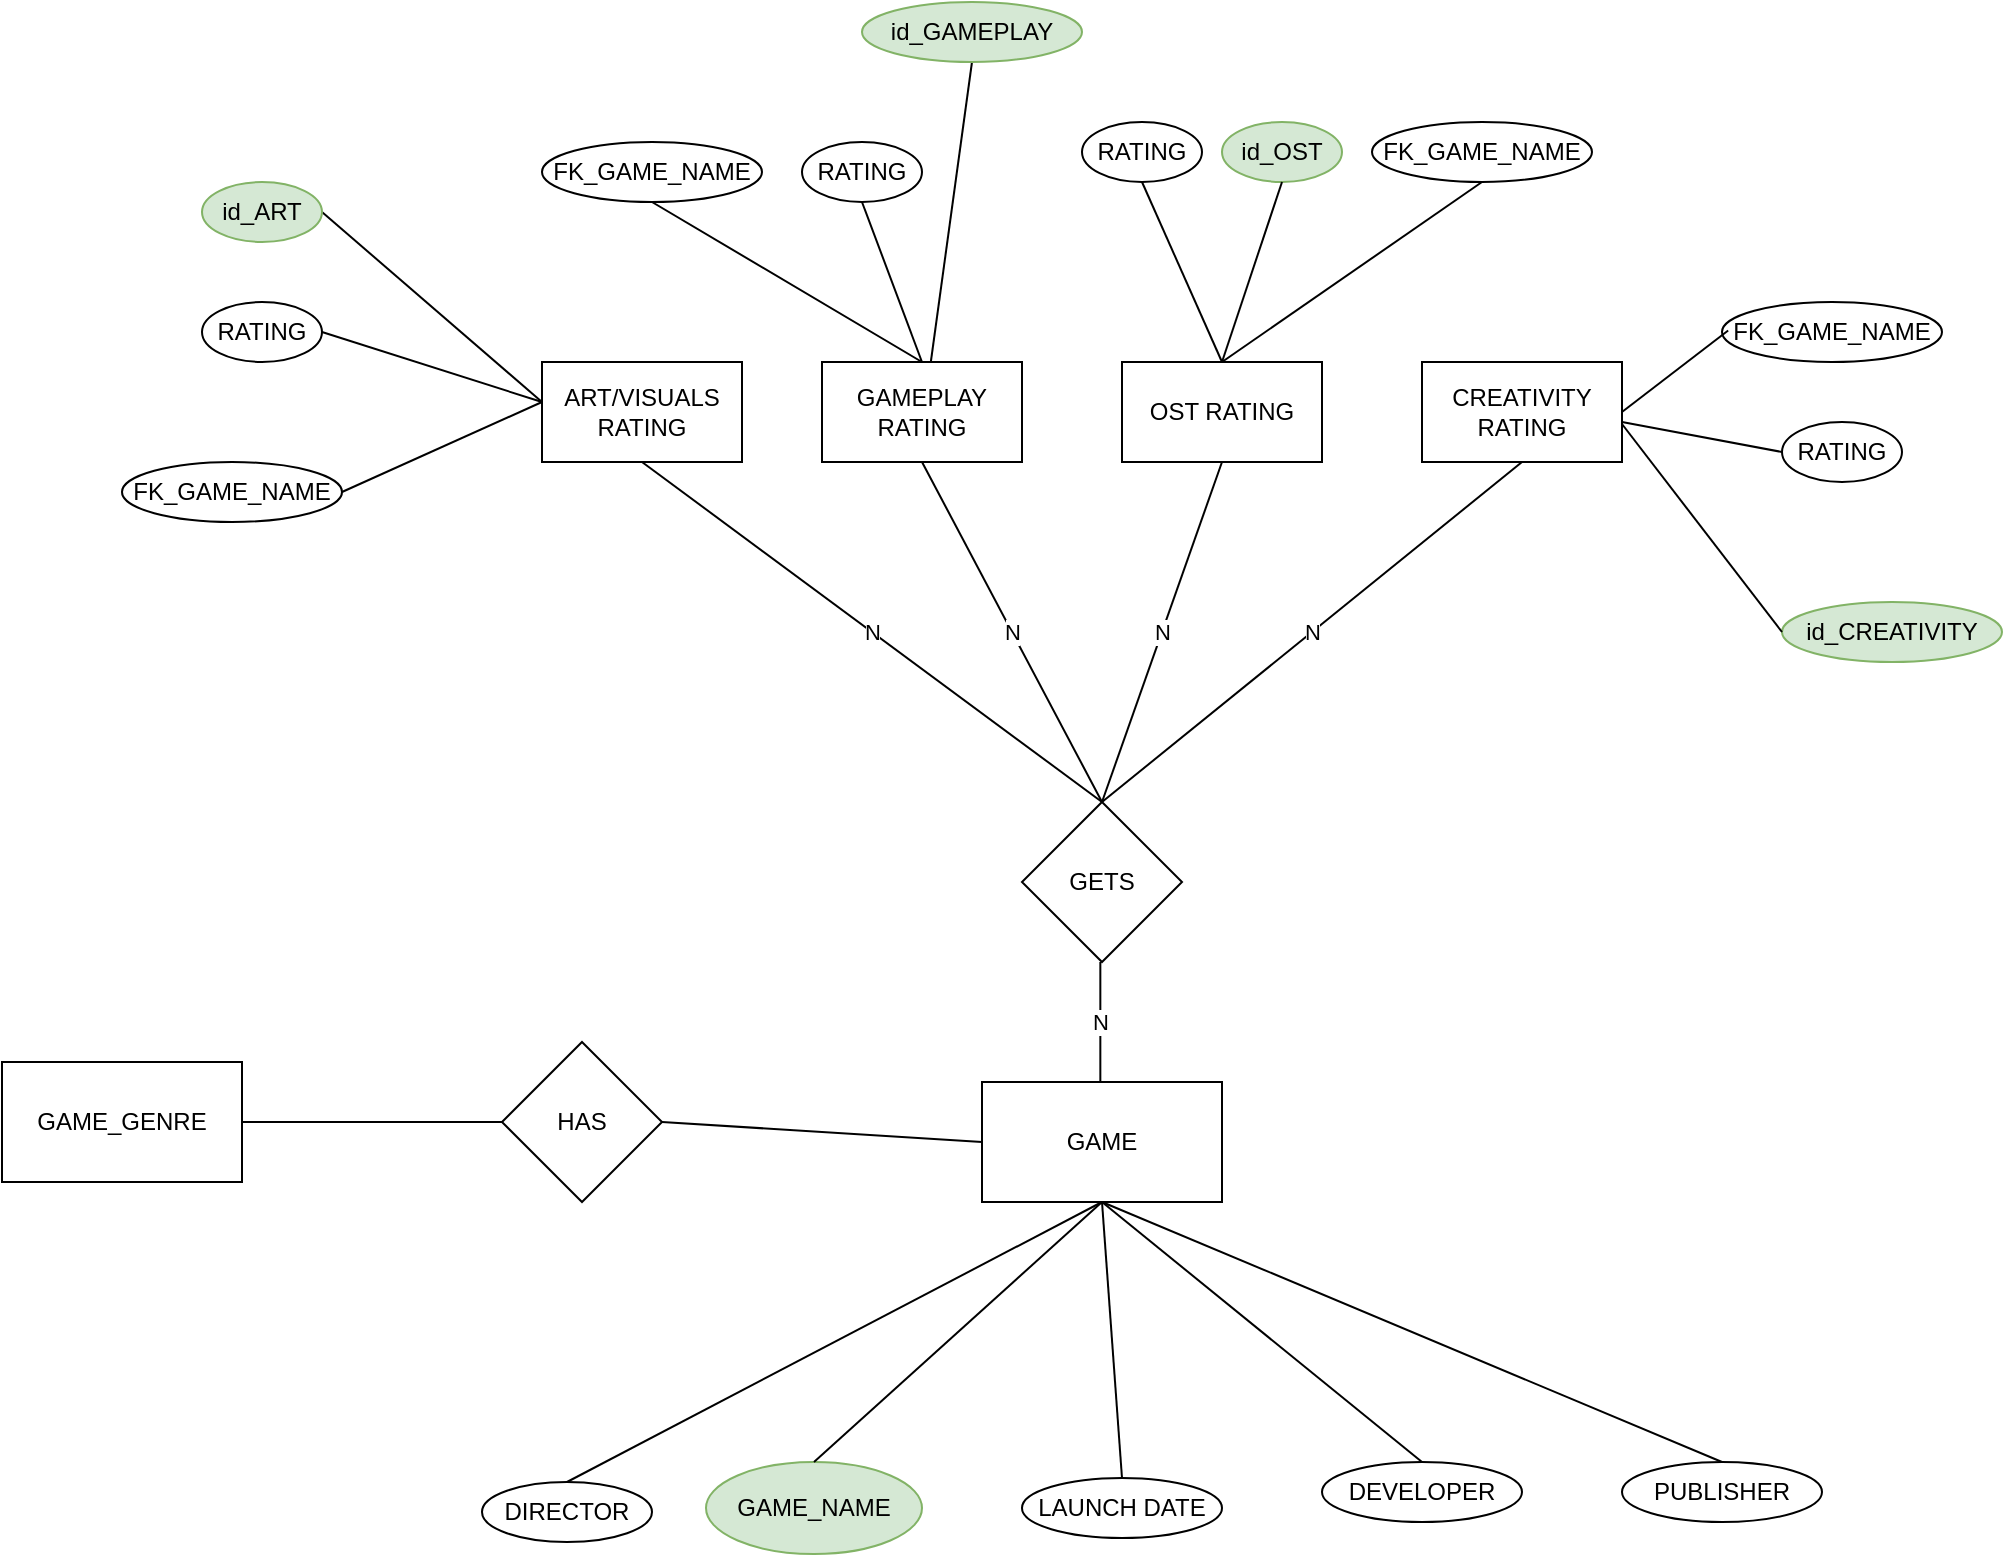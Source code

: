 <mxfile version="28.0.6">
  <diagram name="Página-1" id="6a5DYLOzgH-8xALXWZHd">
    <mxGraphModel dx="1178" dy="634" grid="1" gridSize="10" guides="1" tooltips="1" connect="1" arrows="1" fold="1" page="1" pageScale="1" pageWidth="2339" pageHeight="3300" math="0" shadow="0">
      <root>
        <mxCell id="0" />
        <mxCell id="1" parent="0" />
        <mxCell id="EieKeSjeqdE_A_YmpYcG-1" value="GAME" style="rounded=0;whiteSpace=wrap;html=1;" parent="1" vertex="1">
          <mxGeometry x="920" y="910" width="120" height="60" as="geometry" />
        </mxCell>
        <mxCell id="EieKeSjeqdE_A_YmpYcG-2" value="GETS" style="rhombus;whiteSpace=wrap;html=1;" parent="1" vertex="1">
          <mxGeometry x="940" y="770" width="80" height="80" as="geometry" />
        </mxCell>
        <mxCell id="EieKeSjeqdE_A_YmpYcG-9" value="GAME_NAME" style="ellipse;whiteSpace=wrap;html=1;fillColor=#d5e8d4;strokeColor=#82b366;" parent="1" vertex="1">
          <mxGeometry x="782" y="1100" width="108" height="46" as="geometry" />
        </mxCell>
        <mxCell id="EieKeSjeqdE_A_YmpYcG-10" value="LAUNCH DATE" style="ellipse;whiteSpace=wrap;html=1;" parent="1" vertex="1">
          <mxGeometry x="940" y="1108" width="100" height="30" as="geometry" />
        </mxCell>
        <mxCell id="EieKeSjeqdE_A_YmpYcG-12" value="DIRECTOR" style="ellipse;whiteSpace=wrap;html=1;" parent="1" vertex="1">
          <mxGeometry x="670" y="1110" width="85" height="30" as="geometry" />
        </mxCell>
        <mxCell id="EieKeSjeqdE_A_YmpYcG-16" value="ART/VISUALS RATING" style="rounded=0;whiteSpace=wrap;html=1;" parent="1" vertex="1">
          <mxGeometry x="700" y="550" width="100" height="50" as="geometry" />
        </mxCell>
        <mxCell id="EieKeSjeqdE_A_YmpYcG-17" value="GAMEPLAY RATING" style="rounded=0;whiteSpace=wrap;html=1;" parent="1" vertex="1">
          <mxGeometry x="840" y="550" width="100" height="50" as="geometry" />
        </mxCell>
        <mxCell id="EieKeSjeqdE_A_YmpYcG-18" value="OST RATING" style="rounded=0;whiteSpace=wrap;html=1;" parent="1" vertex="1">
          <mxGeometry x="990" y="550" width="100" height="50" as="geometry" />
        </mxCell>
        <mxCell id="EieKeSjeqdE_A_YmpYcG-19" value="CREATIVITY RATING" style="rounded=0;whiteSpace=wrap;html=1;" parent="1" vertex="1">
          <mxGeometry x="1140" y="550" width="100" height="50" as="geometry" />
        </mxCell>
        <mxCell id="EieKeSjeqdE_A_YmpYcG-28" value="" style="endArrow=none;html=1;rounded=0;entryX=0.5;entryY=1;entryDx=0;entryDy=0;" parent="1" target="EieKeSjeqdE_A_YmpYcG-32" edge="1">
          <mxGeometry width="50" height="50" relative="1" as="geometry">
            <mxPoint x="890" y="550" as="sourcePoint" />
            <mxPoint x="865" y="470" as="targetPoint" />
          </mxGeometry>
        </mxCell>
        <mxCell id="EieKeSjeqdE_A_YmpYcG-29" value="" style="endArrow=none;html=1;rounded=0;exitX=1;exitY=0.5;exitDx=0;exitDy=0;" parent="1" source="EieKeSjeqdE_A_YmpYcG-33" edge="1">
          <mxGeometry width="50" height="50" relative="1" as="geometry">
            <mxPoint x="590" y="555" as="sourcePoint" />
            <mxPoint x="700" y="570" as="targetPoint" />
          </mxGeometry>
        </mxCell>
        <mxCell id="EieKeSjeqdE_A_YmpYcG-30" value="RATING" style="ellipse;whiteSpace=wrap;html=1;" parent="1" vertex="1">
          <mxGeometry x="530" y="520" width="60" height="30" as="geometry" />
        </mxCell>
        <mxCell id="EieKeSjeqdE_A_YmpYcG-32" value="FK_GAME_NAME" style="ellipse;whiteSpace=wrap;html=1;" parent="1" vertex="1">
          <mxGeometry x="700" y="440" width="110" height="30" as="geometry" />
        </mxCell>
        <mxCell id="EieKeSjeqdE_A_YmpYcG-33" value="FK_GAME_NAME" style="ellipse;whiteSpace=wrap;html=1;fillColor=#FFFFFF;" parent="1" vertex="1">
          <mxGeometry x="490" y="600" width="110" height="30" as="geometry" />
        </mxCell>
        <mxCell id="EieKeSjeqdE_A_YmpYcG-34" value="" style="endArrow=none;html=1;rounded=0;exitX=1;exitY=0.5;exitDx=0;exitDy=0;" parent="1" source="EieKeSjeqdE_A_YmpYcG-30" edge="1">
          <mxGeometry width="50" height="50" relative="1" as="geometry">
            <mxPoint x="600" y="615" as="sourcePoint" />
            <mxPoint x="700" y="570" as="targetPoint" />
          </mxGeometry>
        </mxCell>
        <mxCell id="EieKeSjeqdE_A_YmpYcG-36" value="" style="endArrow=none;html=1;rounded=0;entryX=0.5;entryY=1;entryDx=0;entryDy=0;" parent="1" target="EieKeSjeqdE_A_YmpYcG-42" edge="1">
          <mxGeometry width="50" height="50" relative="1" as="geometry">
            <mxPoint x="890" y="550" as="sourcePoint" />
            <mxPoint x="895" y="470" as="targetPoint" />
          </mxGeometry>
        </mxCell>
        <mxCell id="EieKeSjeqdE_A_YmpYcG-38" value="" style="endArrow=none;html=1;rounded=0;exitX=1;exitY=0.5;exitDx=0;exitDy=0;" parent="1" edge="1">
          <mxGeometry width="50" height="50" relative="1" as="geometry">
            <mxPoint x="590" y="475" as="sourcePoint" />
            <mxPoint x="700" y="570" as="targetPoint" />
          </mxGeometry>
        </mxCell>
        <mxCell id="EieKeSjeqdE_A_YmpYcG-39" value="" style="endArrow=none;html=1;rounded=0;entryX=0.5;entryY=1;entryDx=0;entryDy=0;" parent="1" target="EieKeSjeqdE_A_YmpYcG-43" edge="1">
          <mxGeometry width="50" height="50" relative="1" as="geometry">
            <mxPoint x="894.41" y="550" as="sourcePoint" />
            <mxPoint x="980" y="470" as="targetPoint" />
          </mxGeometry>
        </mxCell>
        <mxCell id="EieKeSjeqdE_A_YmpYcG-40" value="id_ART" style="ellipse;whiteSpace=wrap;html=1;fillColor=#d5e8d4;strokeColor=#82b366;" parent="1" vertex="1">
          <mxGeometry x="530" y="460" width="60" height="30" as="geometry" />
        </mxCell>
        <mxCell id="EieKeSjeqdE_A_YmpYcG-42" value="RATING" style="ellipse;whiteSpace=wrap;html=1;" parent="1" vertex="1">
          <mxGeometry x="830" y="440" width="60" height="30" as="geometry" />
        </mxCell>
        <mxCell id="EieKeSjeqdE_A_YmpYcG-43" value="id_GAMEPLAY" style="ellipse;whiteSpace=wrap;html=1;fillColor=#d5e8d4;strokeColor=#82b366;" parent="1" vertex="1">
          <mxGeometry x="860" y="370" width="110" height="30" as="geometry" />
        </mxCell>
        <mxCell id="EieKeSjeqdE_A_YmpYcG-45" value="FK_GAME_NAME" style="ellipse;whiteSpace=wrap;html=1;fillColor=#FFFFFF;" parent="1" vertex="1">
          <mxGeometry x="1290" y="520" width="110" height="30" as="geometry" />
        </mxCell>
        <mxCell id="EieKeSjeqdE_A_YmpYcG-47" value="id_CREATIVITY" style="ellipse;whiteSpace=wrap;html=1;fillColor=#d5e8d4;strokeColor=#82b366;" parent="1" vertex="1">
          <mxGeometry x="1320" y="670" width="110" height="30" as="geometry" />
        </mxCell>
        <mxCell id="EieKeSjeqdE_A_YmpYcG-48" value="" style="endArrow=none;html=1;rounded=0;entryX=0.028;entryY=0.475;entryDx=0;entryDy=0;entryPerimeter=0;" parent="1" target="EieKeSjeqdE_A_YmpYcG-45" edge="1">
          <mxGeometry width="50" height="50" relative="1" as="geometry">
            <mxPoint x="1240" y="575" as="sourcePoint" />
            <mxPoint x="1290" y="530" as="targetPoint" />
          </mxGeometry>
        </mxCell>
        <mxCell id="EieKeSjeqdE_A_YmpYcG-49" value="" style="endArrow=none;html=1;rounded=0;entryX=0;entryY=0.5;entryDx=0;entryDy=0;" parent="1" target="EieKeSjeqdE_A_YmpYcG-47" edge="1">
          <mxGeometry width="50" height="50" relative="1" as="geometry">
            <mxPoint x="1240" y="581" as="sourcePoint" />
            <mxPoint x="1293" y="540" as="targetPoint" />
          </mxGeometry>
        </mxCell>
        <mxCell id="EieKeSjeqdE_A_YmpYcG-51" value="RATING" style="ellipse;whiteSpace=wrap;html=1;" parent="1" vertex="1">
          <mxGeometry x="1320" y="580" width="60" height="30" as="geometry" />
        </mxCell>
        <mxCell id="EieKeSjeqdE_A_YmpYcG-52" value="" style="endArrow=none;html=1;rounded=0;entryX=0;entryY=0.5;entryDx=0;entryDy=0;" parent="1" target="EieKeSjeqdE_A_YmpYcG-51" edge="1">
          <mxGeometry width="50" height="50" relative="1" as="geometry">
            <mxPoint x="1240" y="580" as="sourcePoint" />
            <mxPoint x="1293" y="539" as="targetPoint" />
          </mxGeometry>
        </mxCell>
        <mxCell id="EieKeSjeqdE_A_YmpYcG-53" value="FK_GAME_NAME" style="ellipse;whiteSpace=wrap;html=1;fillColor=#FFFFFF;" parent="1" vertex="1">
          <mxGeometry x="1115" y="430" width="110" height="30" as="geometry" />
        </mxCell>
        <mxCell id="EieKeSjeqdE_A_YmpYcG-54" value="" style="endArrow=none;html=1;rounded=0;entryX=0.5;entryY=1;entryDx=0;entryDy=0;" parent="1" target="EieKeSjeqdE_A_YmpYcG-53" edge="1">
          <mxGeometry width="50" height="50" relative="1" as="geometry">
            <mxPoint x="1040" y="550" as="sourcePoint" />
            <mxPoint x="1090" y="500" as="targetPoint" />
          </mxGeometry>
        </mxCell>
        <mxCell id="EieKeSjeqdE_A_YmpYcG-55" value="RATING" style="ellipse;whiteSpace=wrap;html=1;" parent="1" vertex="1">
          <mxGeometry x="970" y="430" width="60" height="30" as="geometry" />
        </mxCell>
        <mxCell id="EieKeSjeqdE_A_YmpYcG-56" value="" style="endArrow=none;html=1;rounded=0;entryX=0.5;entryY=1;entryDx=0;entryDy=0;" parent="1" target="EieKeSjeqdE_A_YmpYcG-55" edge="1">
          <mxGeometry width="50" height="50" relative="1" as="geometry">
            <mxPoint x="1040" y="550" as="sourcePoint" />
            <mxPoint x="1090" y="500" as="targetPoint" />
          </mxGeometry>
        </mxCell>
        <mxCell id="EieKeSjeqdE_A_YmpYcG-57" value="id_OST" style="ellipse;whiteSpace=wrap;html=1;fillColor=#d5e8d4;strokeColor=#82b366;" parent="1" vertex="1">
          <mxGeometry x="1040" y="430" width="60" height="30" as="geometry" />
        </mxCell>
        <mxCell id="EieKeSjeqdE_A_YmpYcG-58" value="" style="endArrow=none;html=1;rounded=0;entryX=0.5;entryY=1;entryDx=0;entryDy=0;" parent="1" target="EieKeSjeqdE_A_YmpYcG-57" edge="1">
          <mxGeometry width="50" height="50" relative="1" as="geometry">
            <mxPoint x="1040" y="550" as="sourcePoint" />
            <mxPoint x="1090" y="500" as="targetPoint" />
          </mxGeometry>
        </mxCell>
        <mxCell id="EieKeSjeqdE_A_YmpYcG-59" value="N" style="endArrow=none;html=1;rounded=0;entryX=0.5;entryY=1;entryDx=0;entryDy=0;" parent="1" target="EieKeSjeqdE_A_YmpYcG-16" edge="1">
          <mxGeometry width="50" height="50" relative="1" as="geometry">
            <mxPoint x="980" y="770" as="sourcePoint" />
            <mxPoint x="1030" y="720" as="targetPoint" />
          </mxGeometry>
        </mxCell>
        <mxCell id="EieKeSjeqdE_A_YmpYcG-60" value="N" style="endArrow=none;html=1;rounded=0;entryX=0.5;entryY=1;entryDx=0;entryDy=0;" parent="1" target="EieKeSjeqdE_A_YmpYcG-17" edge="1">
          <mxGeometry width="50" height="50" relative="1" as="geometry">
            <mxPoint x="980" y="770" as="sourcePoint" />
            <mxPoint x="1030" y="720" as="targetPoint" />
          </mxGeometry>
        </mxCell>
        <mxCell id="EieKeSjeqdE_A_YmpYcG-62" value="N" style="endArrow=none;html=1;rounded=0;entryX=0.5;entryY=1;entryDx=0;entryDy=0;" parent="1" target="EieKeSjeqdE_A_YmpYcG-18" edge="1">
          <mxGeometry width="50" height="50" relative="1" as="geometry">
            <mxPoint x="980" y="770" as="sourcePoint" />
            <mxPoint x="1030" y="720" as="targetPoint" />
          </mxGeometry>
        </mxCell>
        <mxCell id="EieKeSjeqdE_A_YmpYcG-64" value="N" style="endArrow=none;html=1;rounded=0;entryX=0.5;entryY=1;entryDx=0;entryDy=0;" parent="1" target="EieKeSjeqdE_A_YmpYcG-19" edge="1">
          <mxGeometry width="50" height="50" relative="1" as="geometry">
            <mxPoint x="980" y="770" as="sourcePoint" />
            <mxPoint x="1030" y="720" as="targetPoint" />
          </mxGeometry>
        </mxCell>
        <mxCell id="EieKeSjeqdE_A_YmpYcG-68" value="N" style="endArrow=none;html=1;rounded=0;exitX=0.5;exitY=0;exitDx=0;exitDy=0;" parent="1" edge="1">
          <mxGeometry width="50" height="50" relative="1" as="geometry">
            <mxPoint x="979.17" y="910" as="sourcePoint" />
            <mxPoint x="979.17" y="850" as="targetPoint" />
          </mxGeometry>
        </mxCell>
        <mxCell id="EieKeSjeqdE_A_YmpYcG-69" value="" style="endArrow=none;html=1;rounded=0;exitX=0.5;exitY=0;exitDx=0;exitDy=0;" parent="1" source="EieKeSjeqdE_A_YmpYcG-9" edge="1">
          <mxGeometry width="50" height="50" relative="1" as="geometry">
            <mxPoint x="930" y="1020" as="sourcePoint" />
            <mxPoint x="980" y="970" as="targetPoint" />
          </mxGeometry>
        </mxCell>
        <mxCell id="EieKeSjeqdE_A_YmpYcG-70" value="" style="endArrow=none;html=1;rounded=0;exitX=0.5;exitY=0;exitDx=0;exitDy=0;" parent="1" source="EieKeSjeqdE_A_YmpYcG-12" edge="1">
          <mxGeometry width="50" height="50" relative="1" as="geometry">
            <mxPoint x="930" y="1020" as="sourcePoint" />
            <mxPoint x="980" y="970" as="targetPoint" />
          </mxGeometry>
        </mxCell>
        <mxCell id="EieKeSjeqdE_A_YmpYcG-71" value="" style="endArrow=none;html=1;rounded=0;exitX=0.5;exitY=0;exitDx=0;exitDy=0;" parent="1" source="EieKeSjeqdE_A_YmpYcG-10" edge="1">
          <mxGeometry width="50" height="50" relative="1" as="geometry">
            <mxPoint x="930" y="1020" as="sourcePoint" />
            <mxPoint x="980" y="970" as="targetPoint" />
          </mxGeometry>
        </mxCell>
        <mxCell id="EieKeSjeqdE_A_YmpYcG-73" value="DEVELOPER" style="ellipse;whiteSpace=wrap;html=1;" parent="1" vertex="1">
          <mxGeometry x="1090" y="1100" width="100" height="30" as="geometry" />
        </mxCell>
        <mxCell id="EieKeSjeqdE_A_YmpYcG-74" value="PUBLISHER" style="ellipse;whiteSpace=wrap;html=1;" parent="1" vertex="1">
          <mxGeometry x="1240" y="1100" width="100" height="30" as="geometry" />
        </mxCell>
        <mxCell id="EieKeSjeqdE_A_YmpYcG-75" value="" style="endArrow=none;html=1;rounded=0;exitX=0.5;exitY=0;exitDx=0;exitDy=0;" parent="1" source="EieKeSjeqdE_A_YmpYcG-73" edge="1">
          <mxGeometry width="50" height="50" relative="1" as="geometry">
            <mxPoint x="930" y="1020" as="sourcePoint" />
            <mxPoint x="980" y="970" as="targetPoint" />
          </mxGeometry>
        </mxCell>
        <mxCell id="EieKeSjeqdE_A_YmpYcG-76" value="" style="endArrow=none;html=1;rounded=0;exitX=0.5;exitY=0;exitDx=0;exitDy=0;" parent="1" source="EieKeSjeqdE_A_YmpYcG-74" edge="1">
          <mxGeometry width="50" height="50" relative="1" as="geometry">
            <mxPoint x="930" y="1020" as="sourcePoint" />
            <mxPoint x="980" y="970" as="targetPoint" />
          </mxGeometry>
        </mxCell>
        <mxCell id="xbaq23NCa0stYrIp5ck9-1" value="GAME_GENRE" style="rounded=0;whiteSpace=wrap;html=1;" vertex="1" parent="1">
          <mxGeometry x="430" y="900" width="120" height="60" as="geometry" />
        </mxCell>
        <mxCell id="xbaq23NCa0stYrIp5ck9-2" value="HAS" style="rhombus;whiteSpace=wrap;html=1;" vertex="1" parent="1">
          <mxGeometry x="680" y="890" width="80" height="80" as="geometry" />
        </mxCell>
        <mxCell id="xbaq23NCa0stYrIp5ck9-3" value="" style="endArrow=none;html=1;rounded=0;exitX=1;exitY=0.5;exitDx=0;exitDy=0;" edge="1" parent="1" source="xbaq23NCa0stYrIp5ck9-2">
          <mxGeometry width="50" height="50" relative="1" as="geometry">
            <mxPoint x="870" y="990" as="sourcePoint" />
            <mxPoint x="920" y="940" as="targetPoint" />
          </mxGeometry>
        </mxCell>
        <mxCell id="xbaq23NCa0stYrIp5ck9-4" value="" style="endArrow=none;html=1;rounded=0;exitX=1;exitY=0.5;exitDx=0;exitDy=0;" edge="1" parent="1" source="xbaq23NCa0stYrIp5ck9-1">
          <mxGeometry width="50" height="50" relative="1" as="geometry">
            <mxPoint x="630" y="980" as="sourcePoint" />
            <mxPoint x="680" y="930" as="targetPoint" />
          </mxGeometry>
        </mxCell>
      </root>
    </mxGraphModel>
  </diagram>
</mxfile>
